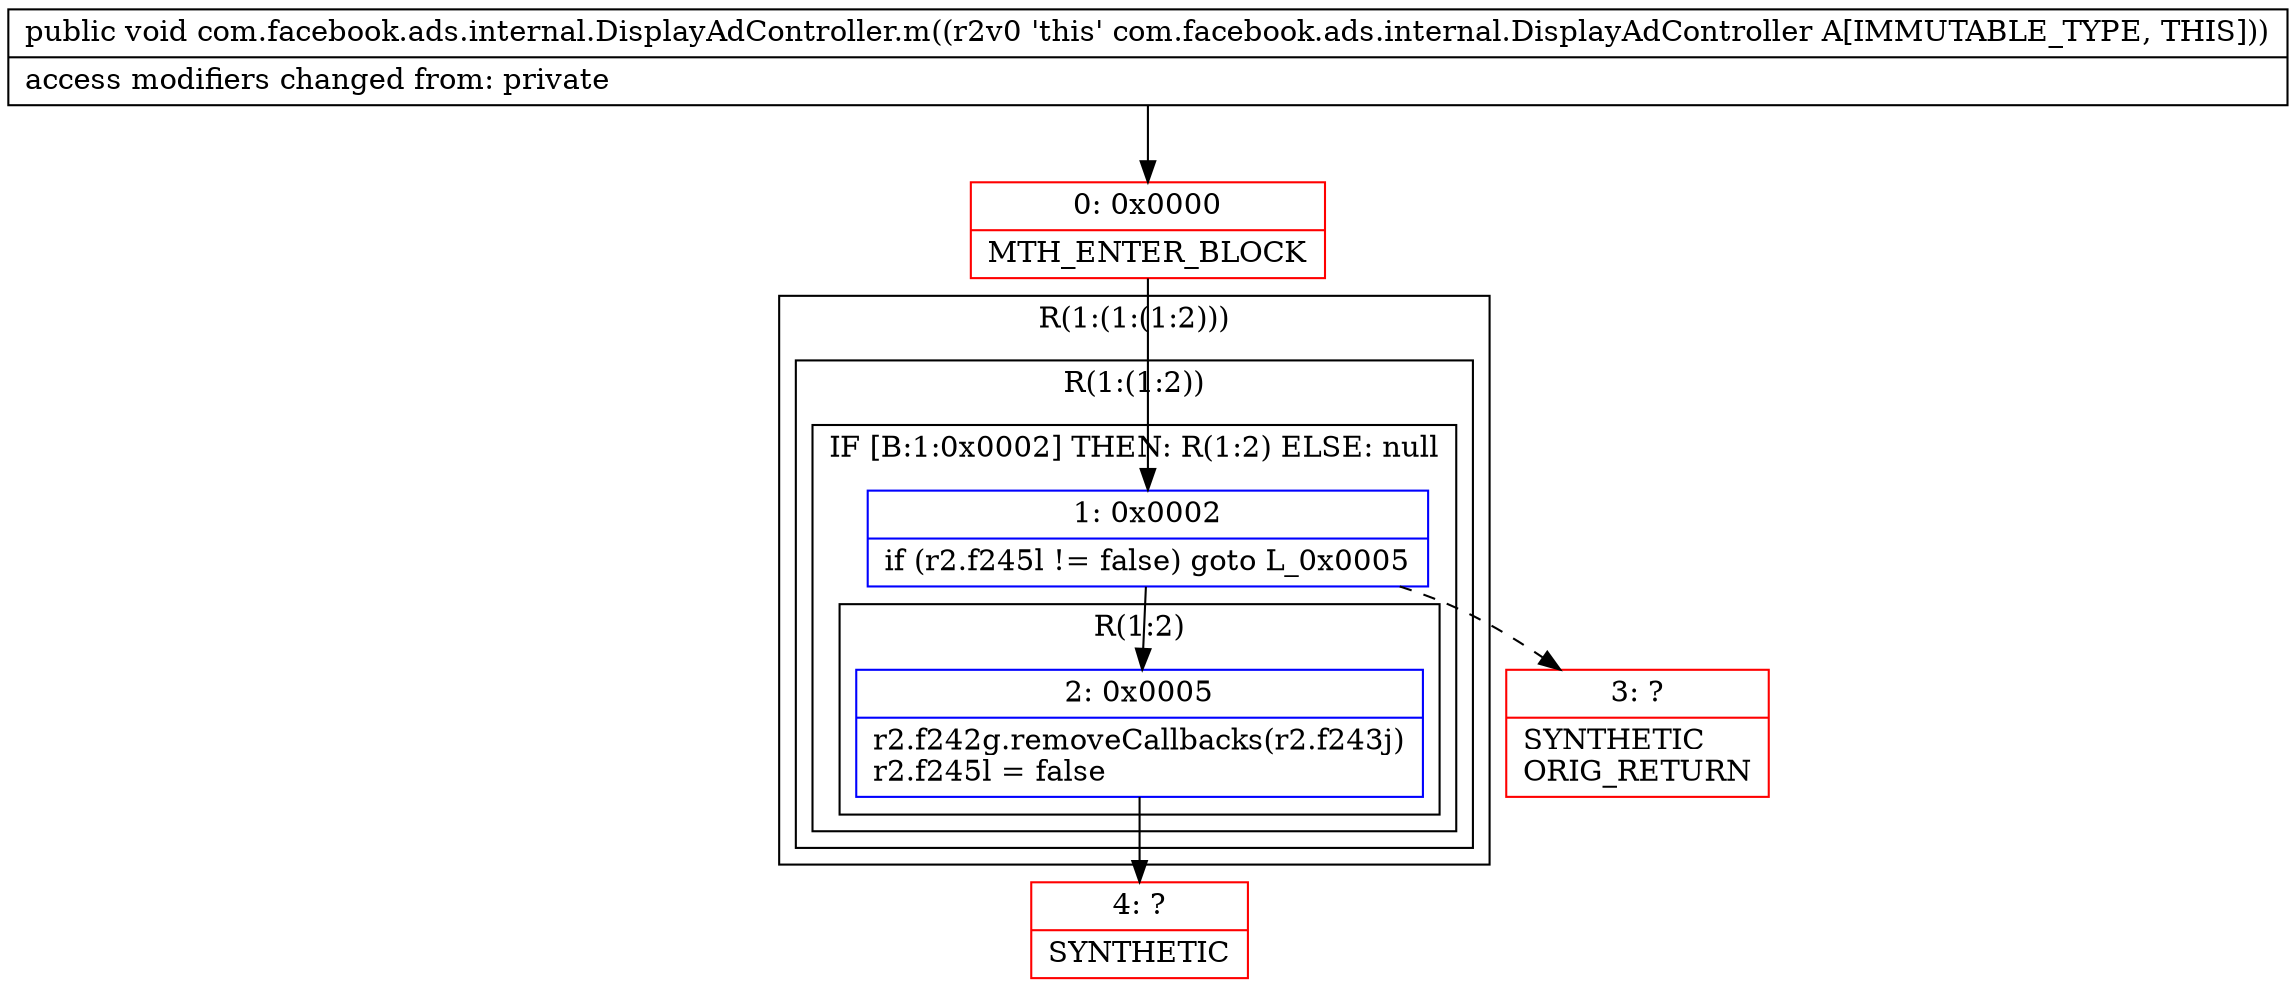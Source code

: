 digraph "CFG forcom.facebook.ads.internal.DisplayAdController.m()V" {
subgraph cluster_Region_610154422 {
label = "R(1:(1:(1:2)))";
node [shape=record,color=blue];
subgraph cluster_Region_624024396 {
label = "R(1:(1:2))";
node [shape=record,color=blue];
subgraph cluster_IfRegion_602539970 {
label = "IF [B:1:0x0002] THEN: R(1:2) ELSE: null";
node [shape=record,color=blue];
Node_1 [shape=record,label="{1\:\ 0x0002|if (r2.f245l != false) goto L_0x0005\l}"];
subgraph cluster_Region_521437241 {
label = "R(1:2)";
node [shape=record,color=blue];
Node_2 [shape=record,label="{2\:\ 0x0005|r2.f242g.removeCallbacks(r2.f243j)\lr2.f245l = false\l}"];
}
}
}
}
Node_0 [shape=record,color=red,label="{0\:\ 0x0000|MTH_ENTER_BLOCK\l}"];
Node_3 [shape=record,color=red,label="{3\:\ ?|SYNTHETIC\lORIG_RETURN\l}"];
Node_4 [shape=record,color=red,label="{4\:\ ?|SYNTHETIC\l}"];
MethodNode[shape=record,label="{public void com.facebook.ads.internal.DisplayAdController.m((r2v0 'this' com.facebook.ads.internal.DisplayAdController A[IMMUTABLE_TYPE, THIS]))  | access modifiers changed from: private\l}"];
MethodNode -> Node_0;
Node_1 -> Node_2;
Node_1 -> Node_3[style=dashed];
Node_2 -> Node_4;
Node_0 -> Node_1;
}

